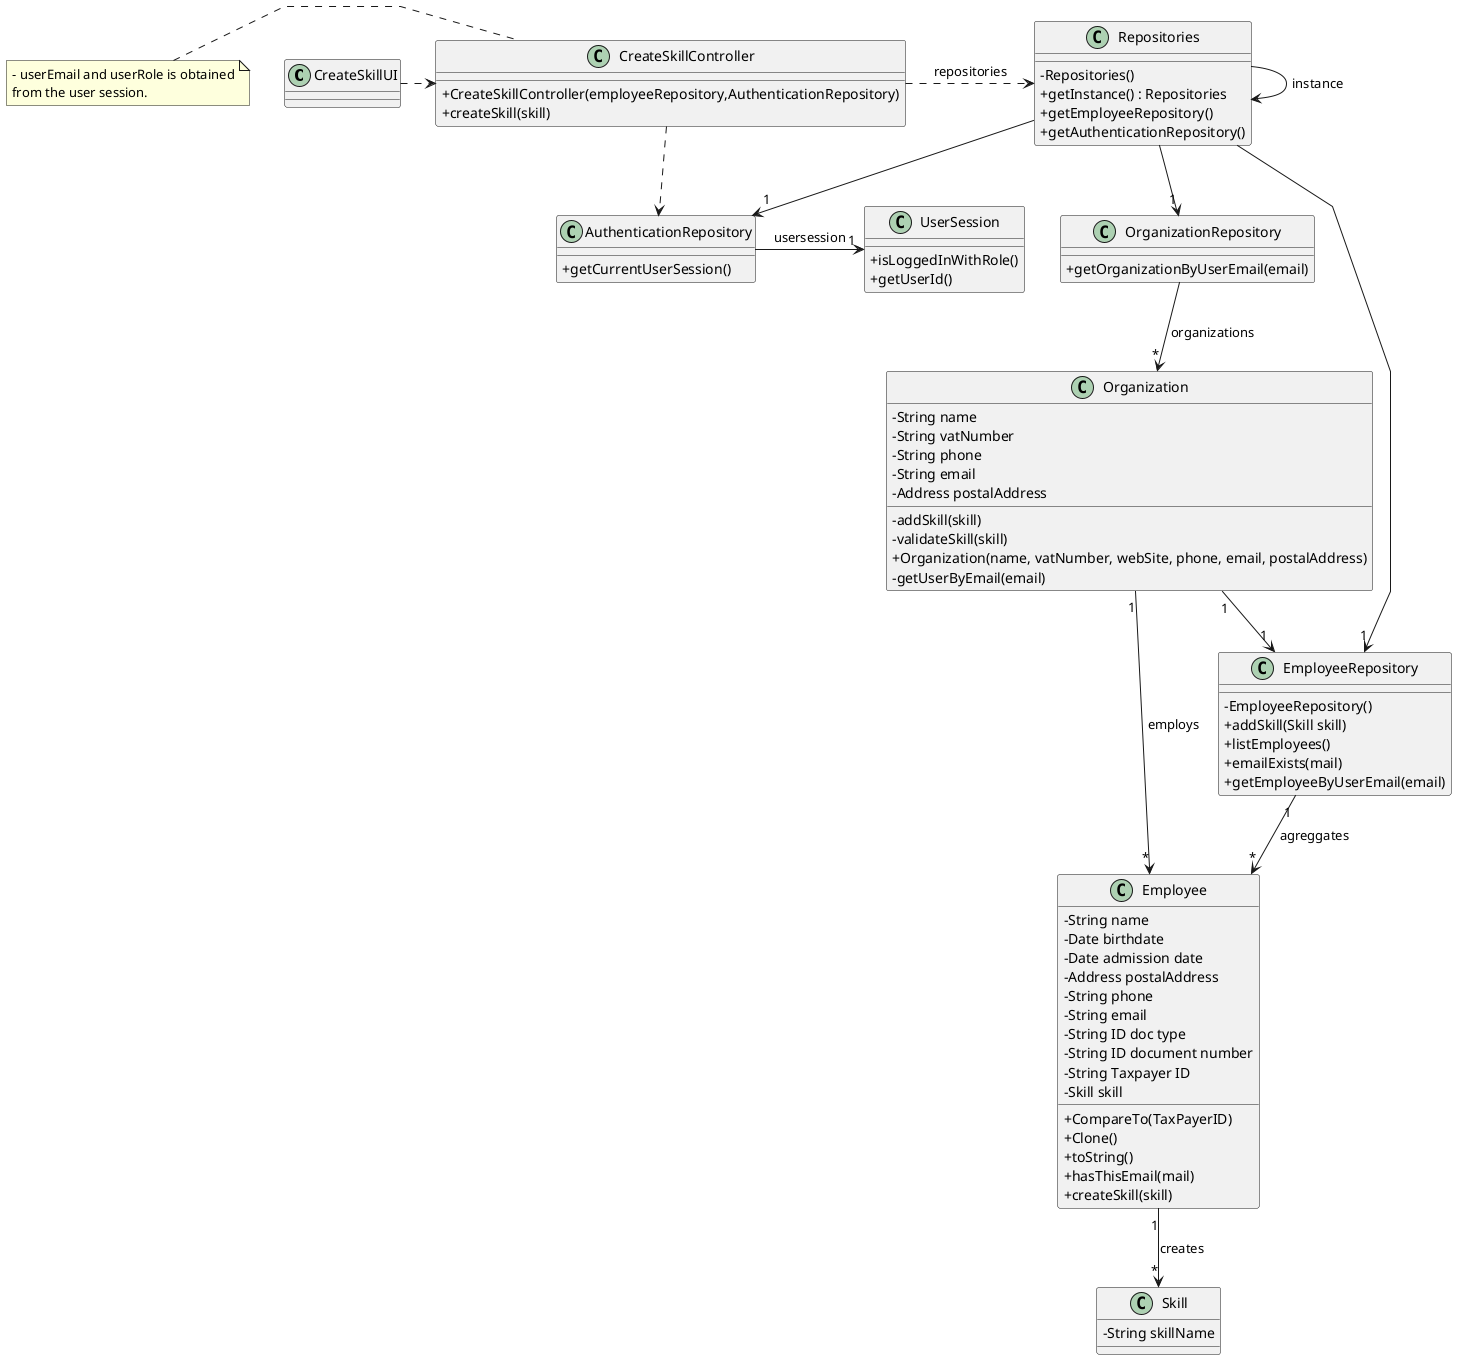 @startuml
'skinparam monochrome true
skinparam packageStyle rectangle
skinparam shadowing false
skinparam linetype polyline
'skinparam linetype orto

skinparam classAttributeIconSize 0

'left to right direction

class CreateSkillUI {
}

class CreateSkillController {
    + CreateSkillController(employeeRepository,AuthenticationRepository)
    + createSkill(skill)

}

class Repositories {
    - Repositories()
    + getInstance() : Repositories
    + getEmployeeRepository()
    + getAuthenticationRepository()
}

class AuthenticationRepository {
    + getCurrentUserSession()
}

class UserSession {
    + isLoggedInWithRole()
    + getUserId()
}

class OrganizationRepository {
    + getOrganizationByUserEmail(email)
}

class Organization {
    - String name
    - String vatNumber
    - String phone
    - String email
    - Address postalAddress
    - addSkill(skill)
    - validateSkill(skill)
    + Organization(name, vatNumber, webSite, phone, email, postalAddress)
    - getUserByEmail(email)

}

class EmployeeRepository {
    - EmployeeRepository()
    + addSkill(Skill skill)
    + listEmployees()
    + emailExists(mail)
    + getEmployeeByUserEmail(email)
}

class Employee {
    - String name
    - Date birthdate
    - Date admission date
    - Address postalAddress
    - String phone
    - String email
    - String ID doc type
    - String ID document number
    - String Taxpayer ID
    - Skill skill
    + CompareTo(TaxPayerID)
    + Clone()
    + toString()
    + hasThisEmail(mail)
    + createSkill(skill)
}


class Skill {
    - String skillName
}

note left of CreateSkillController
    - userEmail and userRole is obtained
    from the user session.
end note




Repositories -> Repositories : instance
CreateSkillUI .> CreateSkillController
CreateSkillController .> Repositories : repositories
Repositories --> "1" OrganizationRepository
OrganizationRepository --> "*" Organization : organizations
AuthenticationRepository -> "1" UserSession : usersession
Repositories --> "1" AuthenticationRepository
Employee "1" --> "*" Skill : creates
Repositories --> "1" EmployeeRepository
Organization "1" --> "*" Employee : employs
EmployeeRepository "1" --> "*" Employee : agreggates
CreateSkillController .> AuthenticationRepository
Organization "1" --> "1" EmployeeRepository



@enduml